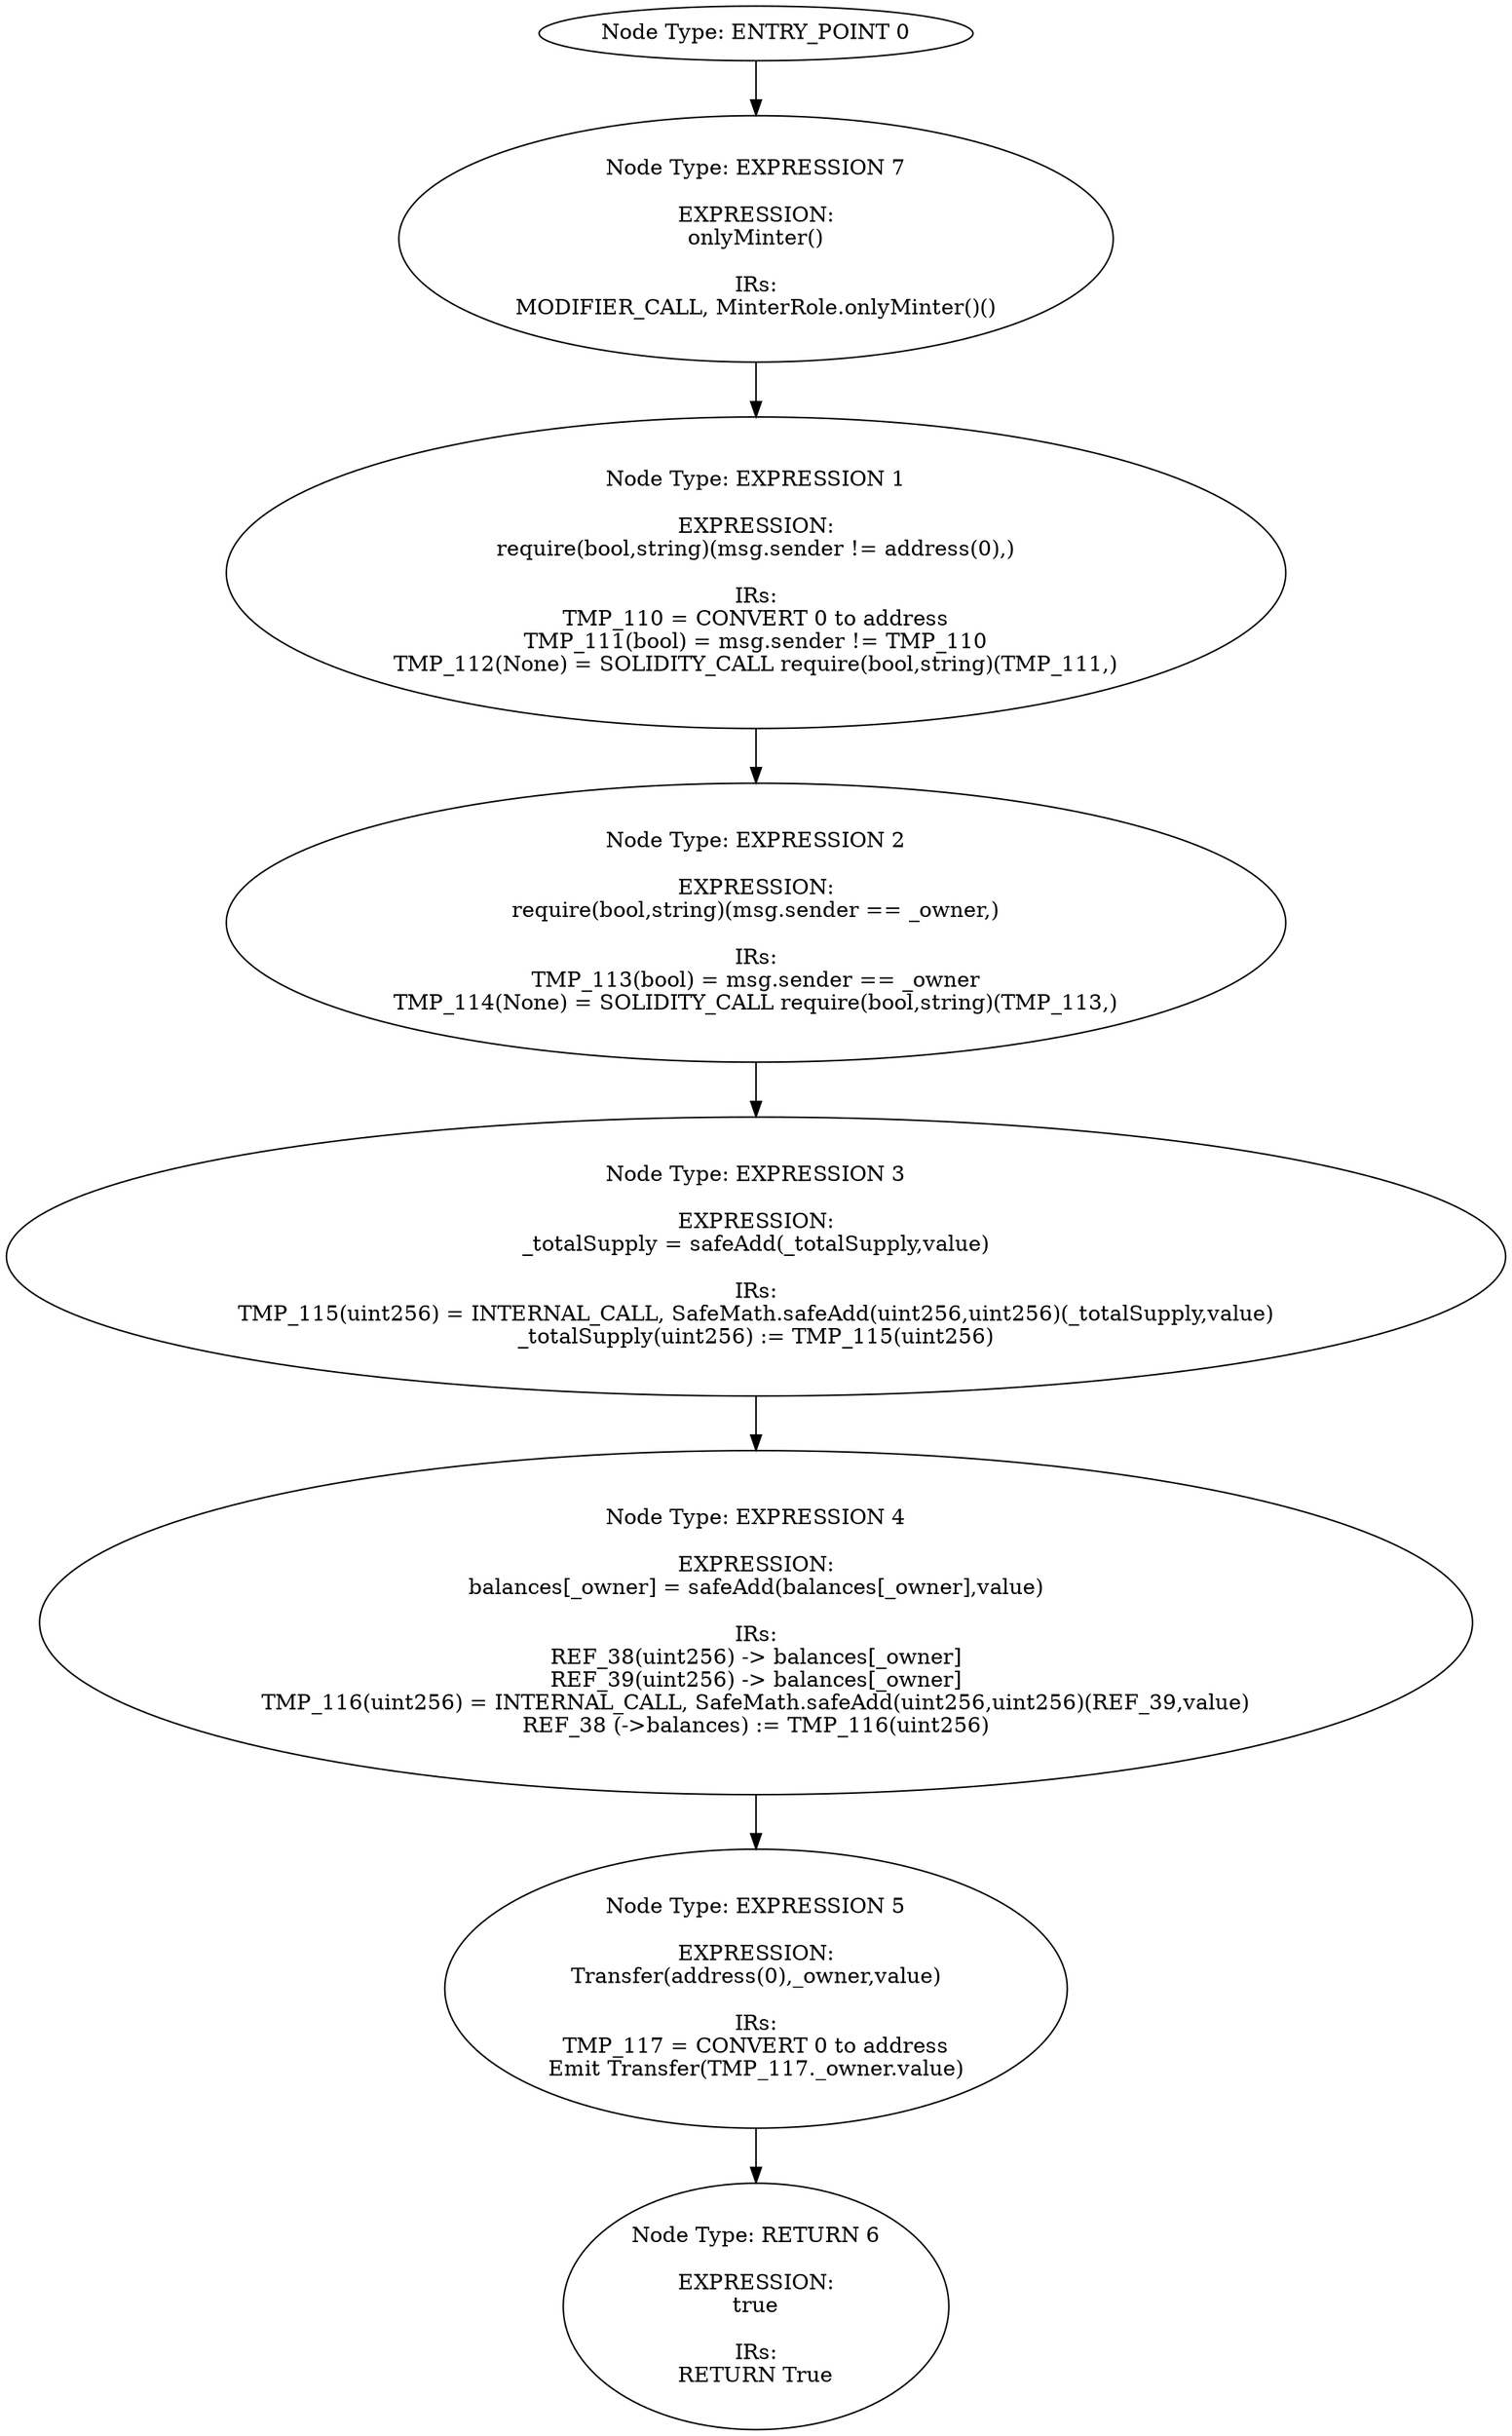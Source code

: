 digraph{
0[label="Node Type: ENTRY_POINT 0
"];
0->7;
1[label="Node Type: EXPRESSION 1

EXPRESSION:
require(bool,string)(msg.sender != address(0),)

IRs:
TMP_110 = CONVERT 0 to address
TMP_111(bool) = msg.sender != TMP_110
TMP_112(None) = SOLIDITY_CALL require(bool,string)(TMP_111,)"];
1->2;
2[label="Node Type: EXPRESSION 2

EXPRESSION:
require(bool,string)(msg.sender == _owner,)

IRs:
TMP_113(bool) = msg.sender == _owner
TMP_114(None) = SOLIDITY_CALL require(bool,string)(TMP_113,)"];
2->3;
3[label="Node Type: EXPRESSION 3

EXPRESSION:
_totalSupply = safeAdd(_totalSupply,value)

IRs:
TMP_115(uint256) = INTERNAL_CALL, SafeMath.safeAdd(uint256,uint256)(_totalSupply,value)
_totalSupply(uint256) := TMP_115(uint256)"];
3->4;
4[label="Node Type: EXPRESSION 4

EXPRESSION:
balances[_owner] = safeAdd(balances[_owner],value)

IRs:
REF_38(uint256) -> balances[_owner]
REF_39(uint256) -> balances[_owner]
TMP_116(uint256) = INTERNAL_CALL, SafeMath.safeAdd(uint256,uint256)(REF_39,value)
REF_38 (->balances) := TMP_116(uint256)"];
4->5;
5[label="Node Type: EXPRESSION 5

EXPRESSION:
Transfer(address(0),_owner,value)

IRs:
TMP_117 = CONVERT 0 to address
Emit Transfer(TMP_117._owner.value)"];
5->6;
6[label="Node Type: RETURN 6

EXPRESSION:
true

IRs:
RETURN True"];
7[label="Node Type: EXPRESSION 7

EXPRESSION:
onlyMinter()

IRs:
MODIFIER_CALL, MinterRole.onlyMinter()()"];
7->1;
}
